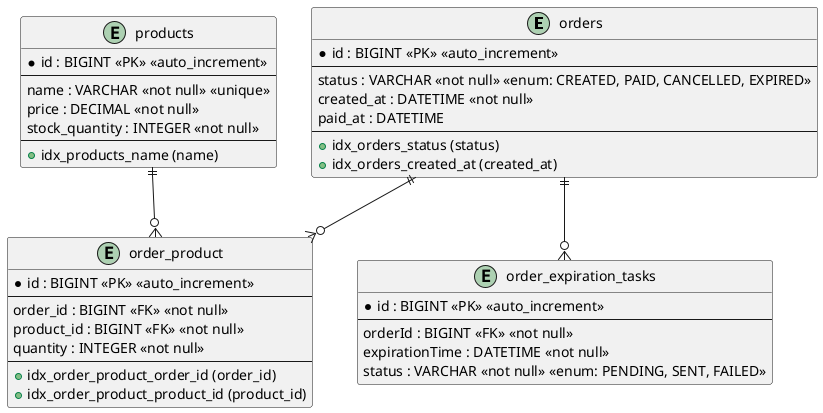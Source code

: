@startuml
entity "orders" {
  * id : BIGINT <<PK>> <<auto_increment>>
  --
  status : VARCHAR <<not null>> <<enum: CREATED, PAID, CANCELLED, EXPIRED>>
  created_at : DATETIME <<not null>>
  paid_at : DATETIME
  --
  + idx_orders_status (status)
  + idx_orders_created_at (created_at)
}

entity "products" {
  * id : BIGINT <<PK>> <<auto_increment>>
  --
  name : VARCHAR <<not null>> <<unique>>
  price : DECIMAL <<not null>>
  stock_quantity : INTEGER <<not null>>
  --
  + idx_products_name (name)
}

entity "order_product" {
  * id : BIGINT <<PK>> <<auto_increment>>
  --
  order_id : BIGINT <<FK>> <<not null>>
  product_id : BIGINT <<FK>> <<not null>>
  quantity : INTEGER <<not null>>
  --
  + idx_order_product_order_id (order_id)
  + idx_order_product_product_id (product_id)
}

entity "order_expiration_tasks" {
  * id : BIGINT <<PK>> <<auto_increment>>
  --
  orderId : BIGINT <<FK>> <<not null>>
  expirationTime : DATETIME <<not null>>
  status : VARCHAR <<not null>> <<enum: PENDING, SENT, FAILED>>
}

orders ||--o{ order_product
products ||--o{ order_product
orders ||--o{ order_expiration_tasks

@enduml